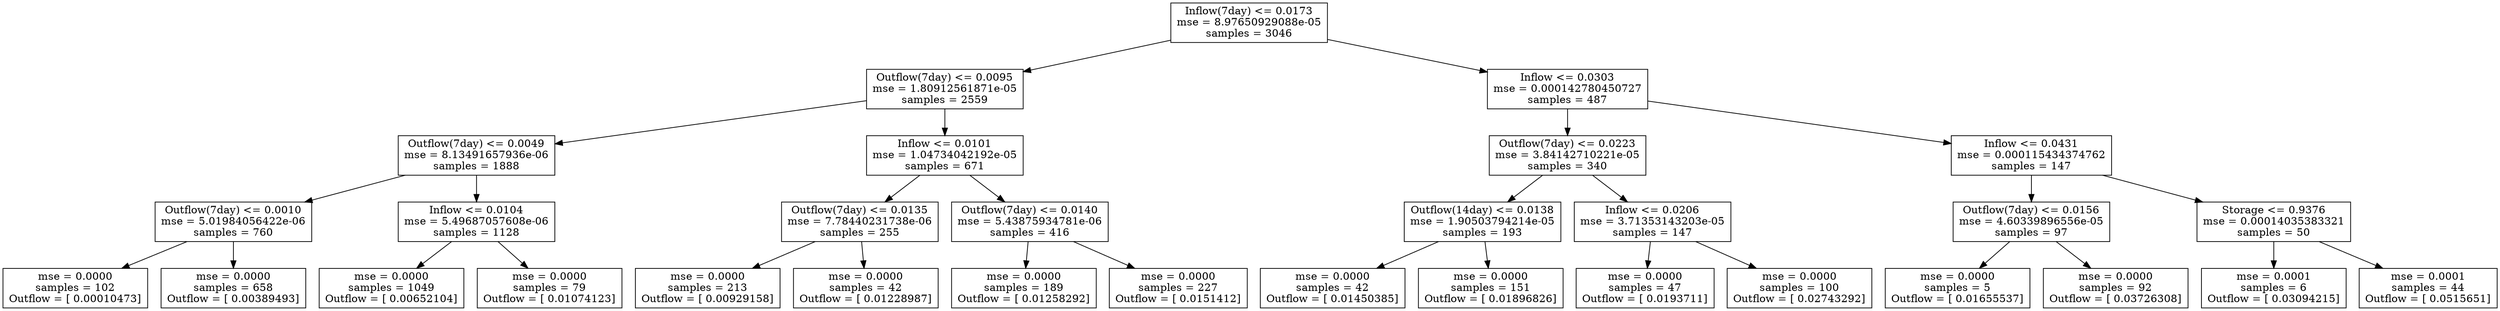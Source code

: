 digraph Tree {
0 [label="Inflow(7day) <= 0.0173\nmse = 8.97650929088e-05\nsamples = 3046", shape="box"] ;
1 [label="Outflow(7day) <= 0.0095\nmse = 1.80912561871e-05\nsamples = 2559", shape="box"] ;
0 -> 1 ;
2 [label="Outflow(7day) <= 0.0049\nmse = 8.13491657936e-06\nsamples = 1888", shape="box"] ;
1 -> 2 ;
3 [label="Outflow(7day) <= 0.0010\nmse = 5.01984056422e-06\nsamples = 760", shape="box"] ;
2 -> 3 ;
4 [label="mse = 0.0000\nsamples = 102\nOutflow = [ 0.00010473]", shape="box"] ;
3 -> 4 ;
5 [label="mse = 0.0000\nsamples = 658\nOutflow = [ 0.00389493]", shape="box"] ;
3 -> 5 ;
6 [label="Inflow <= 0.0104\nmse = 5.49687057608e-06\nsamples = 1128", shape="box"] ;
2 -> 6 ;
7 [label="mse = 0.0000\nsamples = 1049\nOutflow = [ 0.00652104]", shape="box"] ;
6 -> 7 ;
8 [label="mse = 0.0000\nsamples = 79\nOutflow = [ 0.01074123]", shape="box"] ;
6 -> 8 ;
9 [label="Inflow <= 0.0101\nmse = 1.04734042192e-05\nsamples = 671", shape="box"] ;
1 -> 9 ;
10 [label="Outflow(7day) <= 0.0135\nmse = 7.78440231738e-06\nsamples = 255", shape="box"] ;
9 -> 10 ;
11 [label="mse = 0.0000\nsamples = 213\nOutflow = [ 0.00929158]", shape="box"] ;
10 -> 11 ;
12 [label="mse = 0.0000\nsamples = 42\nOutflow = [ 0.01228987]", shape="box"] ;
10 -> 12 ;
13 [label="Outflow(7day) <= 0.0140\nmse = 5.43875934781e-06\nsamples = 416", shape="box"] ;
9 -> 13 ;
14 [label="mse = 0.0000\nsamples = 189\nOutflow = [ 0.01258292]", shape="box"] ;
13 -> 14 ;
15 [label="mse = 0.0000\nsamples = 227\nOutflow = [ 0.0151412]", shape="box"] ;
13 -> 15 ;
16 [label="Inflow <= 0.0303\nmse = 0.000142780450727\nsamples = 487", shape="box"] ;
0 -> 16 ;
17 [label="Outflow(7day) <= 0.0223\nmse = 3.84142710221e-05\nsamples = 340", shape="box"] ;
16 -> 17 ;
18 [label="Outflow(14day) <= 0.0138\nmse = 1.90503794214e-05\nsamples = 193", shape="box"] ;
17 -> 18 ;
19 [label="mse = 0.0000\nsamples = 42\nOutflow = [ 0.01450385]", shape="box"] ;
18 -> 19 ;
20 [label="mse = 0.0000\nsamples = 151\nOutflow = [ 0.01896826]", shape="box"] ;
18 -> 20 ;
21 [label="Inflow <= 0.0206\nmse = 3.71353143203e-05\nsamples = 147", shape="box"] ;
17 -> 21 ;
22 [label="mse = 0.0000\nsamples = 47\nOutflow = [ 0.0193711]", shape="box"] ;
21 -> 22 ;
23 [label="mse = 0.0000\nsamples = 100\nOutflow = [ 0.02743292]", shape="box"] ;
21 -> 23 ;
24 [label="Inflow <= 0.0431\nmse = 0.000115434374762\nsamples = 147", shape="box"] ;
16 -> 24 ;
25 [label="Outflow(7day) <= 0.0156\nmse = 4.60339896556e-05\nsamples = 97", shape="box"] ;
24 -> 25 ;
26 [label="mse = 0.0000\nsamples = 5\nOutflow = [ 0.01655537]", shape="box"] ;
25 -> 26 ;
27 [label="mse = 0.0000\nsamples = 92\nOutflow = [ 0.03726308]", shape="box"] ;
25 -> 27 ;
28 [label="Storage <= 0.9376\nmse = 0.00014035383321\nsamples = 50", shape="box"] ;
24 -> 28 ;
29 [label="mse = 0.0001\nsamples = 6\nOutflow = [ 0.03094215]", shape="box"] ;
28 -> 29 ;
30 [label="mse = 0.0001\nsamples = 44\nOutflow = [ 0.0515651]", shape="box"] ;
28 -> 30 ;
}